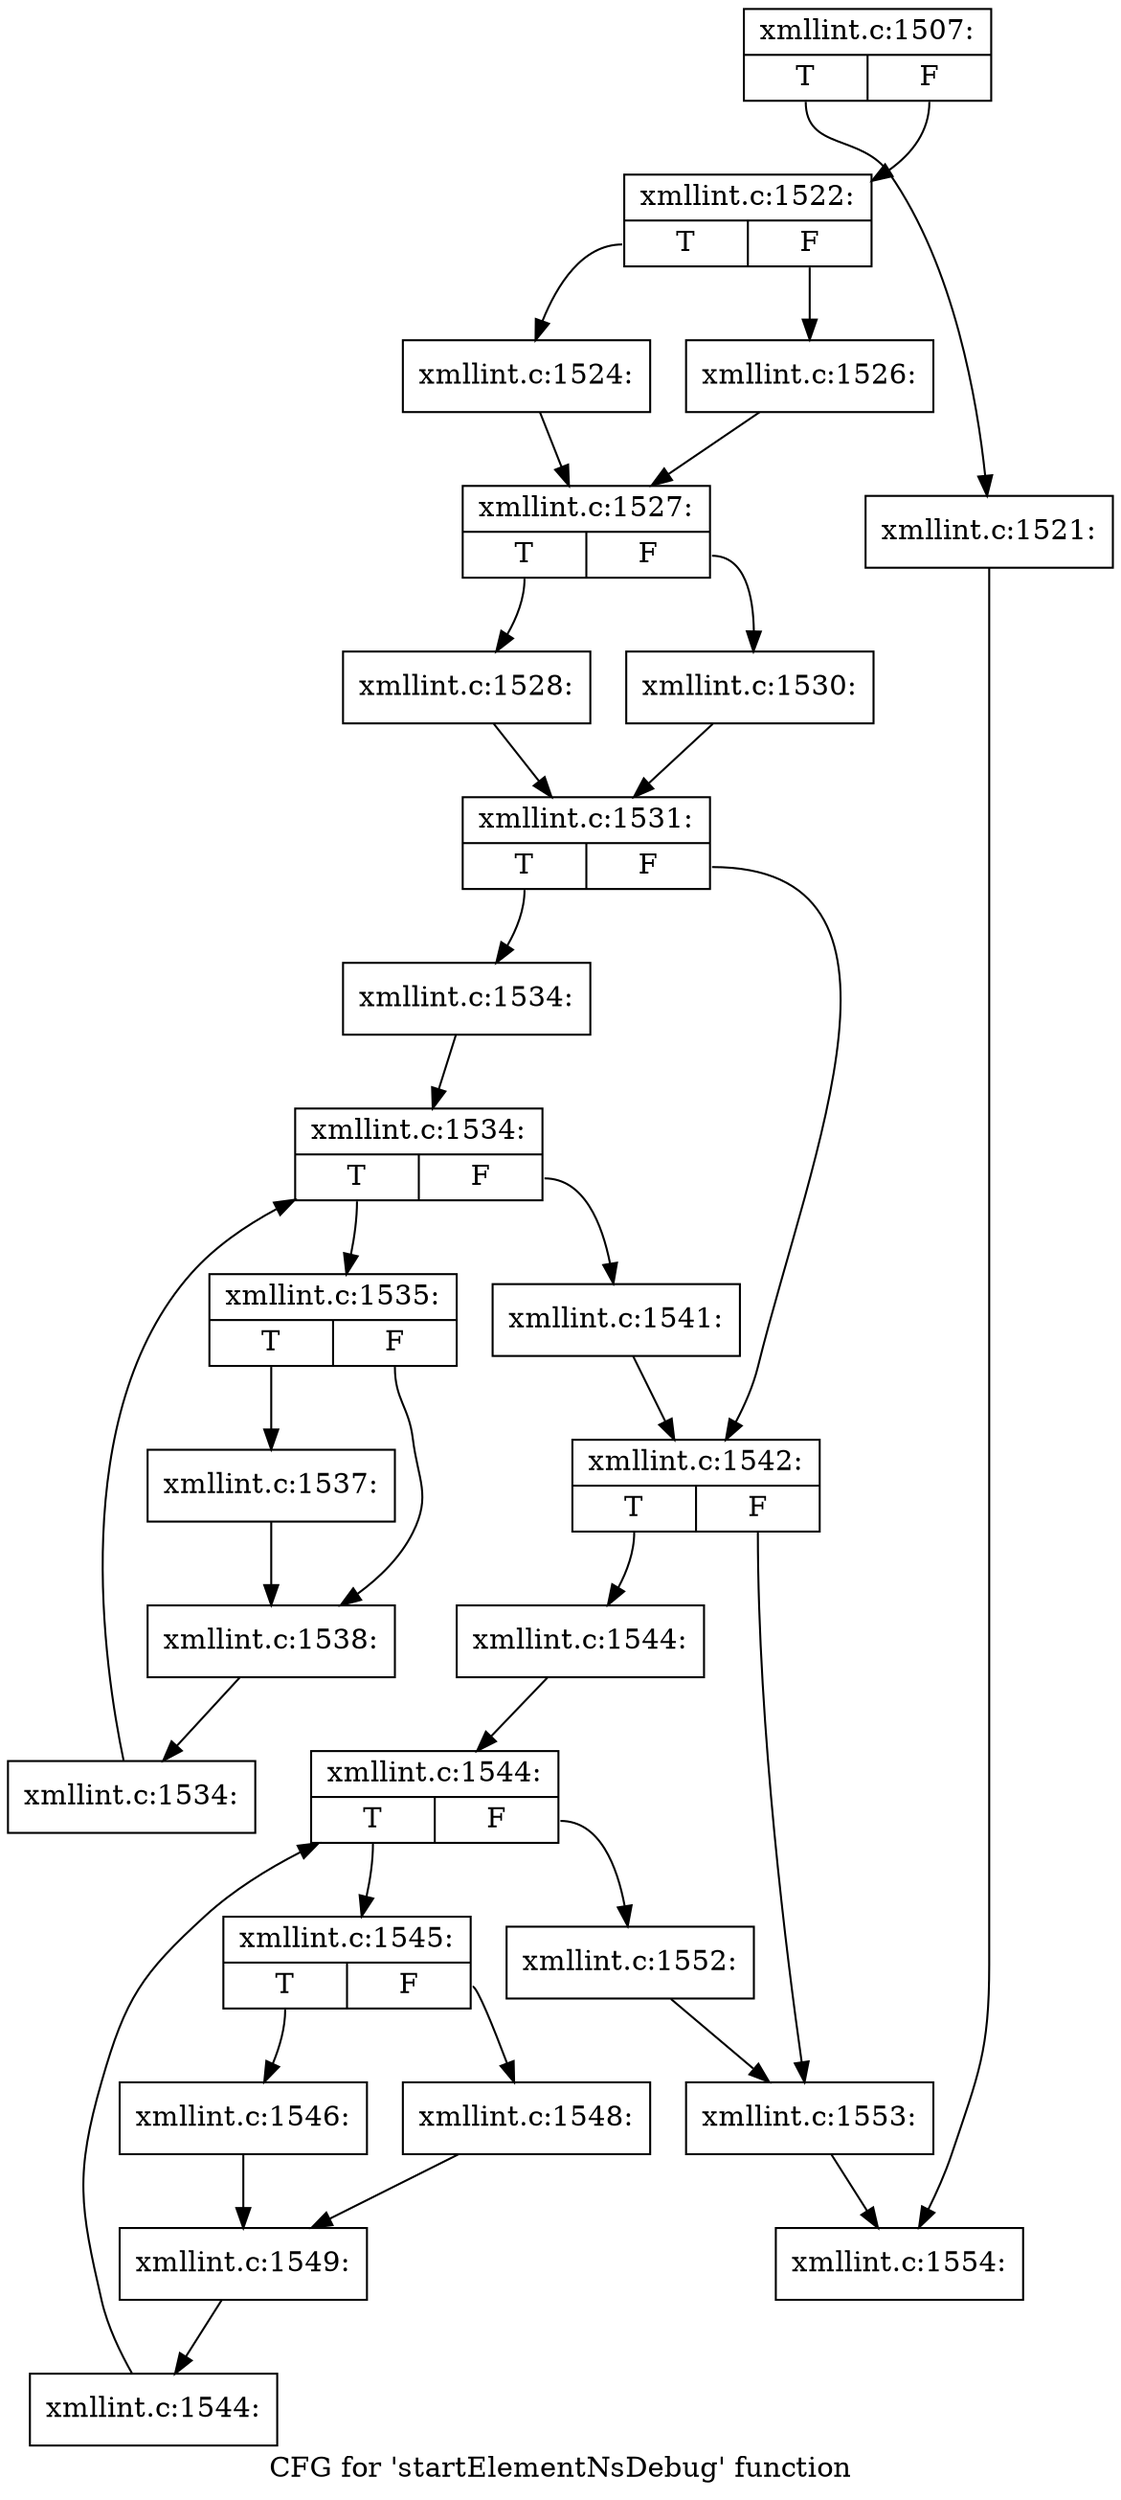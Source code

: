 digraph "CFG for 'startElementNsDebug' function" {
	label="CFG for 'startElementNsDebug' function";

	Node0x556d1b61f060 [shape=record,label="{xmllint.c:1507:|{<s0>T|<s1>F}}"];
	Node0x556d1b61f060:s0 -> Node0x556d1b6213d0;
	Node0x556d1b61f060:s1 -> Node0x556d1b621420;
	Node0x556d1b6213d0 [shape=record,label="{xmllint.c:1521:}"];
	Node0x556d1b6213d0 -> Node0x556d1b61f0b0;
	Node0x556d1b621420 [shape=record,label="{xmllint.c:1522:|{<s0>T|<s1>F}}"];
	Node0x556d1b621420:s0 -> Node0x556d1b621b50;
	Node0x556d1b621420:s1 -> Node0x556d1b621bf0;
	Node0x556d1b621b50 [shape=record,label="{xmllint.c:1524:}"];
	Node0x556d1b621b50 -> Node0x556d1b621ba0;
	Node0x556d1b621bf0 [shape=record,label="{xmllint.c:1526:}"];
	Node0x556d1b621bf0 -> Node0x556d1b621ba0;
	Node0x556d1b621ba0 [shape=record,label="{xmllint.c:1527:|{<s0>T|<s1>F}}"];
	Node0x556d1b621ba0:s0 -> Node0x556d1b622610;
	Node0x556d1b621ba0:s1 -> Node0x556d1b6226b0;
	Node0x556d1b622610 [shape=record,label="{xmllint.c:1528:}"];
	Node0x556d1b622610 -> Node0x556d1b622660;
	Node0x556d1b6226b0 [shape=record,label="{xmllint.c:1530:}"];
	Node0x556d1b6226b0 -> Node0x556d1b622660;
	Node0x556d1b622660 [shape=record,label="{xmllint.c:1531:|{<s0>T|<s1>F}}"];
	Node0x556d1b622660:s0 -> Node0x556d1b623310;
	Node0x556d1b622660:s1 -> Node0x556d1b623360;
	Node0x556d1b623310 [shape=record,label="{xmllint.c:1534:}"];
	Node0x556d1b623310 -> Node0x556d1b623850;
	Node0x556d1b623850 [shape=record,label="{xmllint.c:1534:|{<s0>T|<s1>F}}"];
	Node0x556d1b623850:s0 -> Node0x556d1b623ad0;
	Node0x556d1b623850:s1 -> Node0x556d1b6236b0;
	Node0x556d1b623ad0 [shape=record,label="{xmllint.c:1535:|{<s0>T|<s1>F}}"];
	Node0x556d1b623ad0:s0 -> Node0x556d1b624100;
	Node0x556d1b623ad0:s1 -> Node0x556d1b624150;
	Node0x556d1b624100 [shape=record,label="{xmllint.c:1537:}"];
	Node0x556d1b624100 -> Node0x556d1b624150;
	Node0x556d1b624150 [shape=record,label="{xmllint.c:1538:}"];
	Node0x556d1b624150 -> Node0x556d1b623a40;
	Node0x556d1b623a40 [shape=record,label="{xmllint.c:1534:}"];
	Node0x556d1b623a40 -> Node0x556d1b623850;
	Node0x556d1b6236b0 [shape=record,label="{xmllint.c:1541:}"];
	Node0x556d1b6236b0 -> Node0x556d1b623360;
	Node0x556d1b623360 [shape=record,label="{xmllint.c:1542:|{<s0>T|<s1>F}}"];
	Node0x556d1b623360:s0 -> Node0x556d1b6264f0;
	Node0x556d1b623360:s1 -> Node0x556d1b626540;
	Node0x556d1b6264f0 [shape=record,label="{xmllint.c:1544:}"];
	Node0x556d1b6264f0 -> Node0x556d1b626a30;
	Node0x556d1b626a30 [shape=record,label="{xmllint.c:1544:|{<s0>T|<s1>F}}"];
	Node0x556d1b626a30:s0 -> Node0x556d1b626cb0;
	Node0x556d1b626a30:s1 -> Node0x556d1b626890;
	Node0x556d1b626cb0 [shape=record,label="{xmllint.c:1545:|{<s0>T|<s1>F}}"];
	Node0x556d1b626cb0:s0 -> Node0x556d1b6270b0;
	Node0x556d1b626cb0:s1 -> Node0x556d1b627150;
	Node0x556d1b6270b0 [shape=record,label="{xmllint.c:1546:}"];
	Node0x556d1b6270b0 -> Node0x556d1b627100;
	Node0x556d1b627150 [shape=record,label="{xmllint.c:1548:}"];
	Node0x556d1b627150 -> Node0x556d1b627100;
	Node0x556d1b627100 [shape=record,label="{xmllint.c:1549:}"];
	Node0x556d1b627100 -> Node0x556d1b626c20;
	Node0x556d1b626c20 [shape=record,label="{xmllint.c:1544:}"];
	Node0x556d1b626c20 -> Node0x556d1b626a30;
	Node0x556d1b626890 [shape=record,label="{xmllint.c:1552:}"];
	Node0x556d1b626890 -> Node0x556d1b626540;
	Node0x556d1b626540 [shape=record,label="{xmllint.c:1553:}"];
	Node0x556d1b626540 -> Node0x556d1b61f0b0;
	Node0x556d1b61f0b0 [shape=record,label="{xmllint.c:1554:}"];
}
